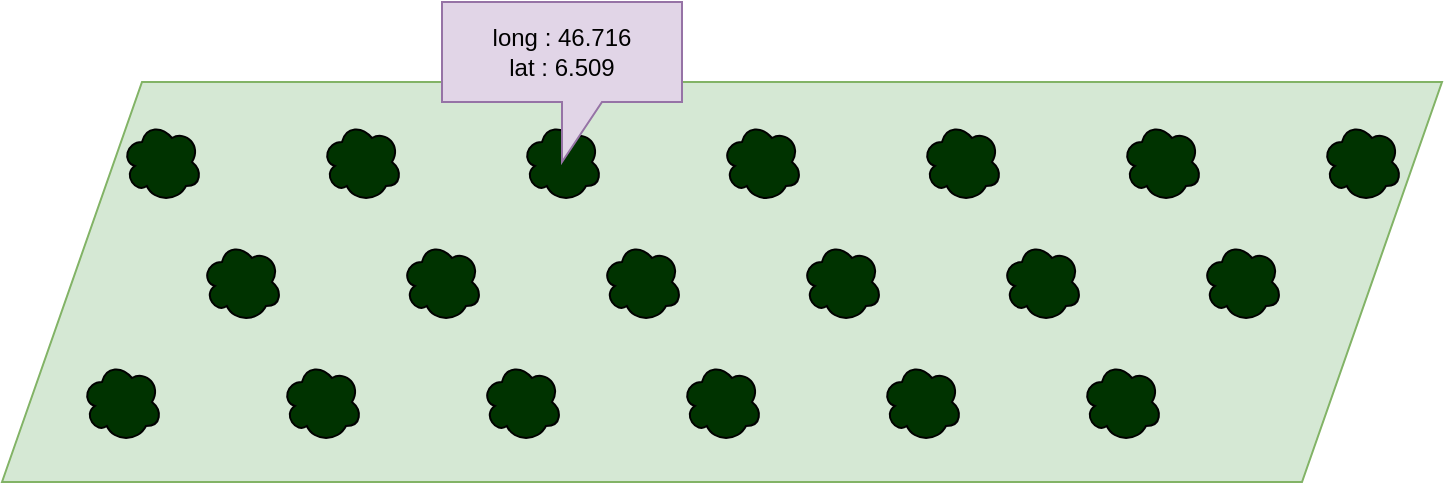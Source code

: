 <mxfile version="14.9.6" type="device"><diagram id="NWO2Z1oFb6oImgRQWT3i" name="Page-1"><mxGraphModel dx="541" dy="358" grid="1" gridSize="10" guides="1" tooltips="1" connect="1" arrows="1" fold="1" page="1" pageScale="1" pageWidth="827" pageHeight="1169" math="0" shadow="0"><root><mxCell id="0"/><mxCell id="1" parent="0"/><mxCell id="kjBM6umzzHcF3R_1nvNH-2" value="" style="shape=parallelogram;perimeter=parallelogramPerimeter;whiteSpace=wrap;html=1;fixedSize=1;size=70;fillColor=#d5e8d4;strokeColor=#82b366;" parent="1" vertex="1"><mxGeometry x="40" y="200" width="720" height="200" as="geometry"/></mxCell><mxCell id="dxaZQkEXJDE_6F0DtGou-1" value="" style="ellipse;shape=cloud;whiteSpace=wrap;html=1;fillColor=#003300;" vertex="1" parent="1"><mxGeometry x="80" y="340" width="40" height="40" as="geometry"/></mxCell><mxCell id="dxaZQkEXJDE_6F0DtGou-2" value="" style="ellipse;shape=cloud;whiteSpace=wrap;html=1;fillColor=#003300;" vertex="1" parent="1"><mxGeometry x="140" y="280" width="40" height="40" as="geometry"/></mxCell><mxCell id="dxaZQkEXJDE_6F0DtGou-3" value="" style="ellipse;shape=cloud;whiteSpace=wrap;html=1;fillColor=#003300;" vertex="1" parent="1"><mxGeometry x="200" y="220" width="40" height="40" as="geometry"/></mxCell><mxCell id="dxaZQkEXJDE_6F0DtGou-4" value="" style="ellipse;shape=cloud;whiteSpace=wrap;html=1;fillColor=#003300;" vertex="1" parent="1"><mxGeometry x="180" y="340" width="40" height="40" as="geometry"/></mxCell><mxCell id="dxaZQkEXJDE_6F0DtGou-5" value="" style="ellipse;shape=cloud;whiteSpace=wrap;html=1;fillColor=#003300;" vertex="1" parent="1"><mxGeometry x="240" y="280" width="40" height="40" as="geometry"/></mxCell><mxCell id="dxaZQkEXJDE_6F0DtGou-6" value="" style="ellipse;shape=cloud;whiteSpace=wrap;html=1;fillColor=#003300;" vertex="1" parent="1"><mxGeometry x="300" y="220" width="40" height="40" as="geometry"/></mxCell><mxCell id="dxaZQkEXJDE_6F0DtGou-7" value="" style="ellipse;shape=cloud;whiteSpace=wrap;html=1;fillColor=#003300;" vertex="1" parent="1"><mxGeometry x="280" y="340" width="40" height="40" as="geometry"/></mxCell><mxCell id="dxaZQkEXJDE_6F0DtGou-8" value="" style="ellipse;shape=cloud;whiteSpace=wrap;html=1;fillColor=#003300;" vertex="1" parent="1"><mxGeometry x="340" y="280" width="40" height="40" as="geometry"/></mxCell><mxCell id="dxaZQkEXJDE_6F0DtGou-9" value="" style="ellipse;shape=cloud;whiteSpace=wrap;html=1;fillColor=#003300;" vertex="1" parent="1"><mxGeometry x="400" y="220" width="40" height="40" as="geometry"/></mxCell><mxCell id="dxaZQkEXJDE_6F0DtGou-10" value="" style="ellipse;shape=cloud;whiteSpace=wrap;html=1;fillColor=#003300;" vertex="1" parent="1"><mxGeometry x="380" y="340" width="40" height="40" as="geometry"/></mxCell><mxCell id="dxaZQkEXJDE_6F0DtGou-11" value="" style="ellipse;shape=cloud;whiteSpace=wrap;html=1;fillColor=#003300;" vertex="1" parent="1"><mxGeometry x="440" y="280" width="40" height="40" as="geometry"/></mxCell><mxCell id="dxaZQkEXJDE_6F0DtGou-12" value="" style="ellipse;shape=cloud;whiteSpace=wrap;html=1;fillColor=#003300;" vertex="1" parent="1"><mxGeometry x="500" y="220" width="40" height="40" as="geometry"/></mxCell><mxCell id="dxaZQkEXJDE_6F0DtGou-13" value="" style="ellipse;shape=cloud;whiteSpace=wrap;html=1;fillColor=#003300;" vertex="1" parent="1"><mxGeometry x="100" y="220" width="40" height="40" as="geometry"/></mxCell><mxCell id="dxaZQkEXJDE_6F0DtGou-14" value="" style="ellipse;shape=cloud;whiteSpace=wrap;html=1;fillColor=#003300;" vertex="1" parent="1"><mxGeometry x="480" y="340" width="40" height="40" as="geometry"/></mxCell><mxCell id="dxaZQkEXJDE_6F0DtGou-15" value="" style="ellipse;shape=cloud;whiteSpace=wrap;html=1;fillColor=#003300;" vertex="1" parent="1"><mxGeometry x="540" y="280" width="40" height="40" as="geometry"/></mxCell><mxCell id="dxaZQkEXJDE_6F0DtGou-16" value="" style="ellipse;shape=cloud;whiteSpace=wrap;html=1;fillColor=#003300;" vertex="1" parent="1"><mxGeometry x="600" y="220" width="40" height="40" as="geometry"/></mxCell><mxCell id="dxaZQkEXJDE_6F0DtGou-17" value="" style="ellipse;shape=cloud;whiteSpace=wrap;html=1;fillColor=#003300;" vertex="1" parent="1"><mxGeometry x="580" y="340" width="40" height="40" as="geometry"/></mxCell><mxCell id="dxaZQkEXJDE_6F0DtGou-18" value="" style="ellipse;shape=cloud;whiteSpace=wrap;html=1;fillColor=#003300;" vertex="1" parent="1"><mxGeometry x="640" y="280" width="40" height="40" as="geometry"/></mxCell><mxCell id="dxaZQkEXJDE_6F0DtGou-19" value="" style="ellipse;shape=cloud;whiteSpace=wrap;html=1;fillColor=#003300;" vertex="1" parent="1"><mxGeometry x="700" y="220" width="40" height="40" as="geometry"/></mxCell><mxCell id="dxaZQkEXJDE_6F0DtGou-21" value="long : 46.716&lt;br&gt;lat : 6.509" style="shape=callout;whiteSpace=wrap;html=1;perimeter=calloutPerimeter;fillColor=#e1d5e7;strokeColor=#9673a6;" vertex="1" parent="1"><mxGeometry x="260" y="160" width="120" height="80" as="geometry"/></mxCell></root></mxGraphModel></diagram></mxfile>